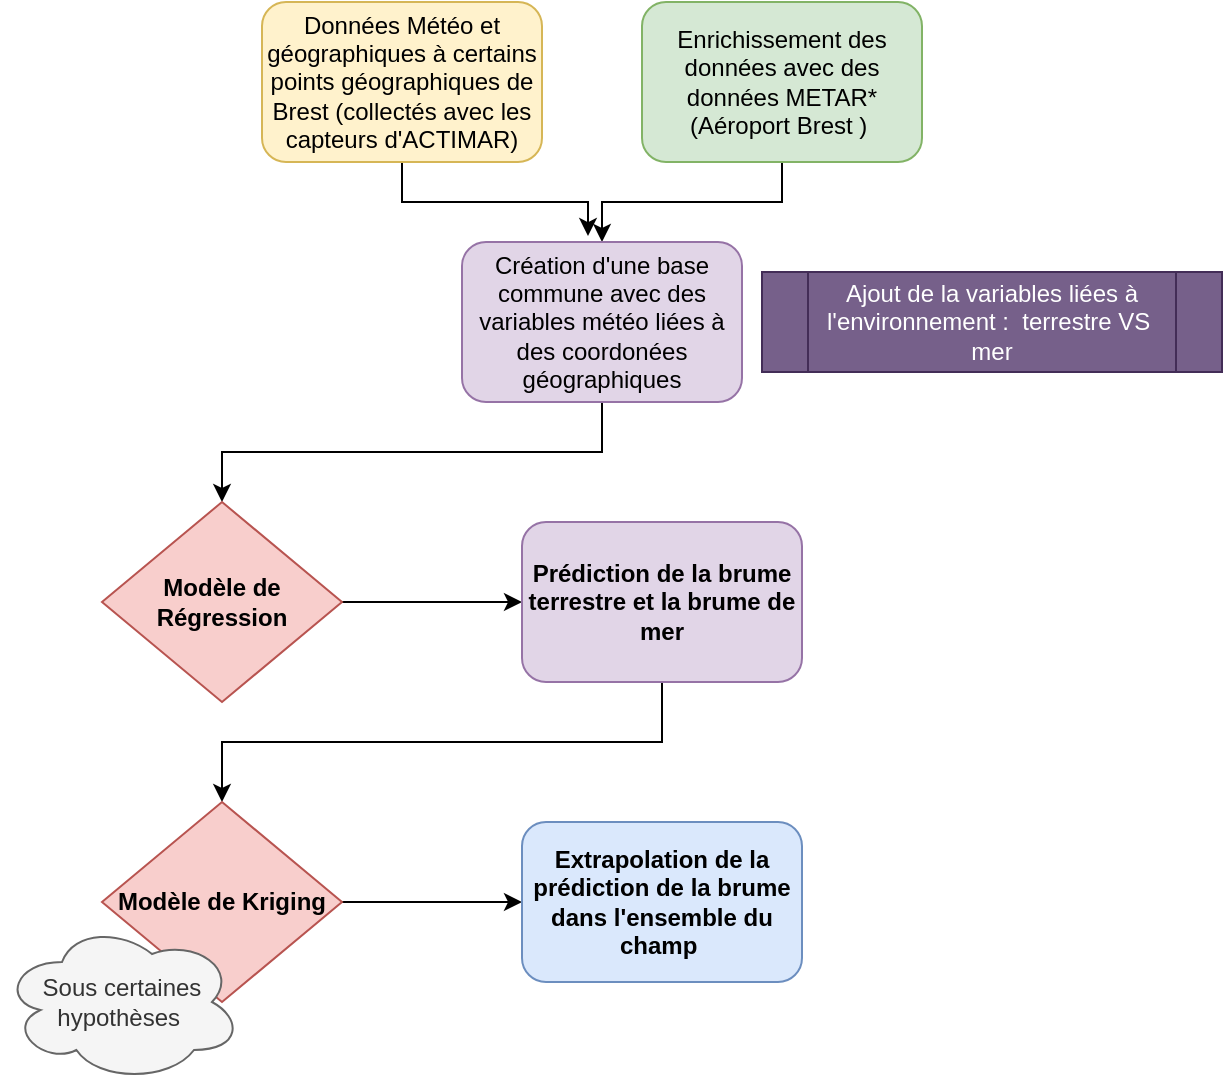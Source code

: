 <mxfile version="20.6.0" type="device"><diagram id="BFIdx-O7Y92uUp5Ev2NM" name="Page-1"><mxGraphModel dx="1422" dy="762" grid="1" gridSize="10" guides="1" tooltips="1" connect="1" arrows="1" fold="1" page="1" pageScale="1" pageWidth="827" pageHeight="1169" math="0" shadow="0"><root><mxCell id="0"/><mxCell id="1" parent="0"/><mxCell id="DHlova1yr1s0lOhdJK8b-5" style="edgeStyle=orthogonalEdgeStyle;rounded=0;orthogonalLoop=1;jettySize=auto;html=1;entryX=0.45;entryY=-0.037;entryDx=0;entryDy=0;entryPerimeter=0;" parent="1" source="DHlova1yr1s0lOhdJK8b-1" target="DHlova1yr1s0lOhdJK8b-4" edge="1"><mxGeometry relative="1" as="geometry"/></mxCell><mxCell id="DHlova1yr1s0lOhdJK8b-1" value="Données Météo et géographiques à certains points géographiques de Brest (collectés avec les capteurs d'ACTIMAR)" style="rounded=1;whiteSpace=wrap;html=1;fillColor=#fff2cc;strokeColor=#d6b656;" parent="1" vertex="1"><mxGeometry x="200" y="230" width="140" height="80" as="geometry"/></mxCell><mxCell id="DHlova1yr1s0lOhdJK8b-6" style="edgeStyle=orthogonalEdgeStyle;rounded=0;orthogonalLoop=1;jettySize=auto;html=1;exitX=0.5;exitY=1;exitDx=0;exitDy=0;entryX=0.5;entryY=0;entryDx=0;entryDy=0;" parent="1" source="DHlova1yr1s0lOhdJK8b-2" target="DHlova1yr1s0lOhdJK8b-4" edge="1"><mxGeometry relative="1" as="geometry"/></mxCell><mxCell id="DHlova1yr1s0lOhdJK8b-2" value="Enrichissement des données avec des données METAR* (Aéroport Brest )&amp;nbsp;" style="rounded=1;whiteSpace=wrap;html=1;fillColor=#d5e8d4;strokeColor=#82b366;" parent="1" vertex="1"><mxGeometry x="390" y="230" width="140" height="80" as="geometry"/></mxCell><mxCell id="DHlova1yr1s0lOhdJK8b-10" style="edgeStyle=orthogonalEdgeStyle;rounded=0;orthogonalLoop=1;jettySize=auto;html=1;exitX=0.5;exitY=1;exitDx=0;exitDy=0;" parent="1" source="DHlova1yr1s0lOhdJK8b-4" target="DHlova1yr1s0lOhdJK8b-9" edge="1"><mxGeometry relative="1" as="geometry"/></mxCell><mxCell id="DHlova1yr1s0lOhdJK8b-4" value="Création d'une base commune avec des variables météo liées à des coordonées géographiques" style="rounded=1;whiteSpace=wrap;html=1;fillColor=#e1d5e7;strokeColor=#9673a6;" parent="1" vertex="1"><mxGeometry x="300" y="350" width="140" height="80" as="geometry"/></mxCell><mxCell id="DHlova1yr1s0lOhdJK8b-13" style="edgeStyle=orthogonalEdgeStyle;rounded=0;orthogonalLoop=1;jettySize=auto;html=1;exitX=1;exitY=0.5;exitDx=0;exitDy=0;entryX=0;entryY=0.5;entryDx=0;entryDy=0;" parent="1" source="DHlova1yr1s0lOhdJK8b-9" target="DHlova1yr1s0lOhdJK8b-11" edge="1"><mxGeometry relative="1" as="geometry"/></mxCell><mxCell id="DHlova1yr1s0lOhdJK8b-9" value="&lt;b&gt;Modèle de Régression&lt;/b&gt;" style="rhombus;whiteSpace=wrap;html=1;fillColor=#f8cecc;strokeColor=#b85450;" parent="1" vertex="1"><mxGeometry x="120" y="480" width="120" height="100" as="geometry"/></mxCell><mxCell id="DHlova1yr1s0lOhdJK8b-16" style="edgeStyle=orthogonalEdgeStyle;rounded=0;orthogonalLoop=1;jettySize=auto;html=1;exitX=0.5;exitY=1;exitDx=0;exitDy=0;entryX=0.5;entryY=0;entryDx=0;entryDy=0;" parent="1" source="DHlova1yr1s0lOhdJK8b-11" target="DHlova1yr1s0lOhdJK8b-14" edge="1"><mxGeometry relative="1" as="geometry"/></mxCell><mxCell id="DHlova1yr1s0lOhdJK8b-11" value="&lt;b&gt;Prédiction de la brume terrestre et la brume de mer&lt;/b&gt;" style="rounded=1;whiteSpace=wrap;html=1;fillColor=#e1d5e7;strokeColor=#9673a6;" parent="1" vertex="1"><mxGeometry x="330" y="490" width="140" height="80" as="geometry"/></mxCell><mxCell id="DHlova1yr1s0lOhdJK8b-18" style="edgeStyle=orthogonalEdgeStyle;rounded=0;orthogonalLoop=1;jettySize=auto;html=1;exitX=1;exitY=0.5;exitDx=0;exitDy=0;entryX=0;entryY=0.5;entryDx=0;entryDy=0;" parent="1" source="DHlova1yr1s0lOhdJK8b-14" target="DHlova1yr1s0lOhdJK8b-17" edge="1"><mxGeometry relative="1" as="geometry"/></mxCell><mxCell id="DHlova1yr1s0lOhdJK8b-14" value="&lt;b&gt;Modèle de Kriging&lt;/b&gt;" style="rhombus;whiteSpace=wrap;html=1;fillColor=#f8cecc;strokeColor=#b85450;" parent="1" vertex="1"><mxGeometry x="120" y="630" width="120" height="100" as="geometry"/></mxCell><mxCell id="DHlova1yr1s0lOhdJK8b-17" value="&lt;b&gt;Extrapolation de la prédiction de la brume dans l'ensemble du champ&amp;nbsp;&lt;/b&gt;" style="rounded=1;whiteSpace=wrap;html=1;fillColor=#dae8fc;strokeColor=#6c8ebf;" parent="1" vertex="1"><mxGeometry x="330" y="640" width="140" height="80" as="geometry"/></mxCell><mxCell id="DHlova1yr1s0lOhdJK8b-22" value="Ajout de la variables liées à l'environnement :&amp;nbsp; terrestre VS&amp;nbsp; mer" style="shape=process;whiteSpace=wrap;html=1;backgroundOutline=1;fillColor=#76608a;fontColor=#ffffff;strokeColor=#432D57;" parent="1" vertex="1"><mxGeometry x="450" y="365" width="230" height="50" as="geometry"/></mxCell><mxCell id="F1_DdgeNX1cEEilz7IEx-1" value="Sous certaines hypothèses&amp;nbsp;" style="ellipse;shape=cloud;whiteSpace=wrap;html=1;fillColor=#f5f5f5;fontColor=#333333;strokeColor=#666666;" vertex="1" parent="1"><mxGeometry x="70" y="690" width="120" height="80" as="geometry"/></mxCell></root></mxGraphModel></diagram></mxfile>
